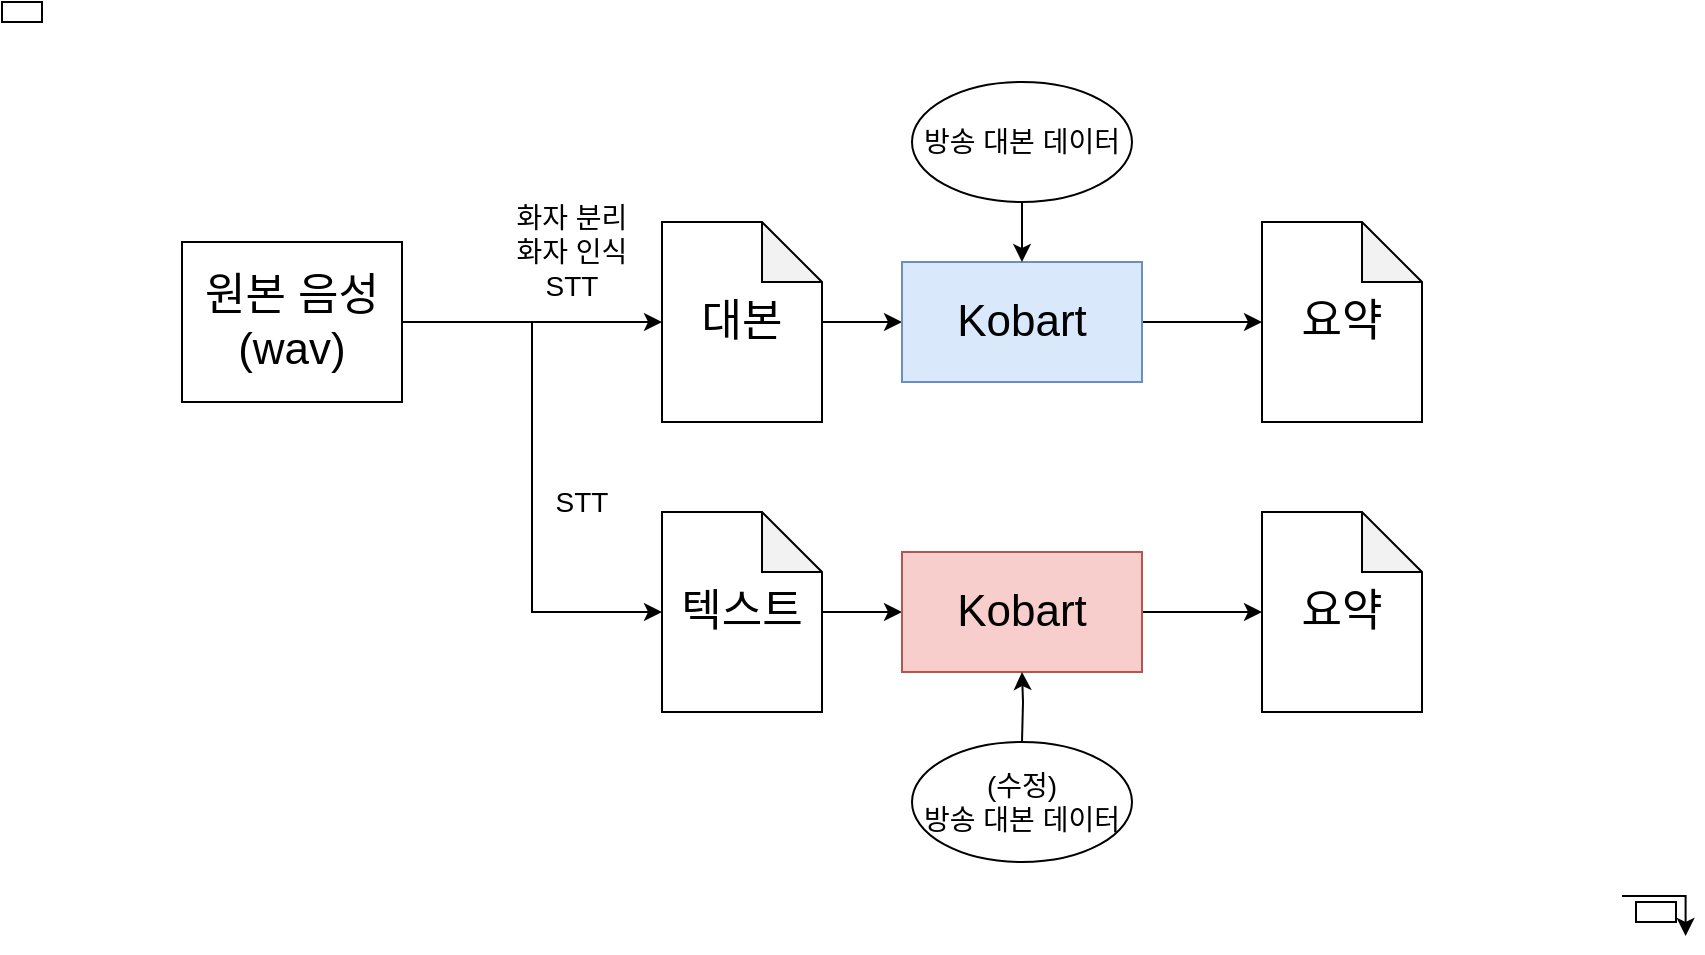 <mxfile version="21.3.8" type="device">
  <diagram name="페이지-1" id="ilTycXGcQEC7P1KjRxtY">
    <mxGraphModel dx="1050" dy="549" grid="1" gridSize="10" guides="1" tooltips="1" connect="1" arrows="1" fold="1" page="1" pageScale="1" pageWidth="827" pageHeight="1169" math="0" shadow="0">
      <root>
        <mxCell id="0" />
        <mxCell id="1" parent="0" />
        <mxCell id="XiqdvJZgYnGLgTElsW7T-5" style="edgeStyle=orthogonalEdgeStyle;rounded=0;orthogonalLoop=1;jettySize=auto;html=1;exitX=1;exitY=0.5;exitDx=0;exitDy=0;entryX=0;entryY=0.5;entryDx=0;entryDy=0;entryPerimeter=0;" parent="1" source="XiqdvJZgYnGLgTElsW7T-1" target="XiqdvJZgYnGLgTElsW7T-2" edge="1">
          <mxGeometry relative="1" as="geometry" />
        </mxCell>
        <mxCell id="FoSNxoamMuhkXlRKIg11-7" style="edgeStyle=orthogonalEdgeStyle;rounded=0;orthogonalLoop=1;jettySize=auto;html=1;entryX=0;entryY=0.5;entryDx=0;entryDy=0;entryPerimeter=0;" edge="1" parent="1" source="XiqdvJZgYnGLgTElsW7T-1" target="FoSNxoamMuhkXlRKIg11-5">
          <mxGeometry relative="1" as="geometry" />
        </mxCell>
        <mxCell id="XiqdvJZgYnGLgTElsW7T-1" value="&lt;font style=&quot;font-size: 22px;&quot;&gt;원본 음성&lt;br&gt;(wav)&lt;br&gt;&lt;/font&gt;" style="rounded=0;whiteSpace=wrap;html=1;" parent="1" vertex="1">
          <mxGeometry x="110" y="130" width="110" height="80" as="geometry" />
        </mxCell>
        <mxCell id="FoSNxoamMuhkXlRKIg11-14" value="" style="edgeStyle=orthogonalEdgeStyle;rounded=0;orthogonalLoop=1;jettySize=auto;html=1;" edge="1" parent="1" source="XiqdvJZgYnGLgTElsW7T-2" target="FoSNxoamMuhkXlRKIg11-11">
          <mxGeometry relative="1" as="geometry" />
        </mxCell>
        <mxCell id="XiqdvJZgYnGLgTElsW7T-2" value="&lt;font style=&quot;font-size: 22px;&quot;&gt;대본&lt;/font&gt;" style="shape=note;whiteSpace=wrap;html=1;backgroundOutline=1;darkOpacity=0.05;" parent="1" vertex="1">
          <mxGeometry x="350" y="120" width="80" height="100" as="geometry" />
        </mxCell>
        <mxCell id="XiqdvJZgYnGLgTElsW7T-14" value="&lt;font style=&quot;font-size: 14px;&quot;&gt;화자 분리&lt;br&gt;화자 인식&lt;br&gt;STT&lt;/font&gt;" style="text;html=1;strokeColor=none;fillColor=none;align=center;verticalAlign=middle;whiteSpace=wrap;rounded=0;" parent="1" vertex="1">
          <mxGeometry x="240" y="100" width="130" height="70" as="geometry" />
        </mxCell>
        <mxCell id="XiqdvJZgYnGLgTElsW7T-20" value="&lt;font style=&quot;font-size: 22px;&quot;&gt;요약&lt;/font&gt;" style="shape=note;whiteSpace=wrap;html=1;backgroundOutline=1;darkOpacity=0.05;" parent="1" vertex="1">
          <mxGeometry x="650" y="120" width="80" height="100" as="geometry" />
        </mxCell>
        <mxCell id="XiqdvJZgYnGLgTElsW7T-25" value="" style="rounded=0;whiteSpace=wrap;html=1;" parent="1" vertex="1">
          <mxGeometry x="20" y="10" width="20" height="10" as="geometry" />
        </mxCell>
        <mxCell id="FoSNxoamMuhkXlRKIg11-25" style="edgeStyle=orthogonalEdgeStyle;rounded=0;orthogonalLoop=1;jettySize=auto;html=1;exitX=0.75;exitY=1;exitDx=0;exitDy=0;" edge="1" parent="1" source="XiqdvJZgYnGLgTElsW7T-26">
          <mxGeometry relative="1" as="geometry">
            <mxPoint x="850" y="460" as="targetPoint" />
          </mxGeometry>
        </mxCell>
        <mxCell id="XiqdvJZgYnGLgTElsW7T-26" value="" style="rounded=0;whiteSpace=wrap;html=1;" parent="1" vertex="1">
          <mxGeometry x="837" y="460" width="20" height="10" as="geometry" />
        </mxCell>
        <mxCell id="FoSNxoamMuhkXlRKIg11-16" value="" style="edgeStyle=orthogonalEdgeStyle;rounded=0;orthogonalLoop=1;jettySize=auto;html=1;" edge="1" parent="1" source="FoSNxoamMuhkXlRKIg11-5" target="FoSNxoamMuhkXlRKIg11-12">
          <mxGeometry relative="1" as="geometry" />
        </mxCell>
        <mxCell id="FoSNxoamMuhkXlRKIg11-5" value="&lt;font style=&quot;font-size: 22px;&quot;&gt;텍스트&lt;/font&gt;" style="shape=note;whiteSpace=wrap;html=1;backgroundOutline=1;darkOpacity=0.05;" vertex="1" parent="1">
          <mxGeometry x="350" y="265" width="80" height="100" as="geometry" />
        </mxCell>
        <mxCell id="FoSNxoamMuhkXlRKIg11-6" value="&lt;font style=&quot;font-size: 22px;&quot;&gt;요약&lt;/font&gt;" style="shape=note;whiteSpace=wrap;html=1;backgroundOutline=1;darkOpacity=0.05;" vertex="1" parent="1">
          <mxGeometry x="650" y="265" width="80" height="100" as="geometry" />
        </mxCell>
        <mxCell id="FoSNxoamMuhkXlRKIg11-9" value="&lt;font style=&quot;font-size: 14px;&quot;&gt;STT&lt;/font&gt;" style="text;html=1;strokeColor=none;fillColor=none;align=center;verticalAlign=middle;whiteSpace=wrap;rounded=0;" vertex="1" parent="1">
          <mxGeometry x="280" y="245" width="60" height="30" as="geometry" />
        </mxCell>
        <mxCell id="FoSNxoamMuhkXlRKIg11-15" value="" style="edgeStyle=orthogonalEdgeStyle;rounded=0;orthogonalLoop=1;jettySize=auto;html=1;" edge="1" parent="1" source="FoSNxoamMuhkXlRKIg11-11" target="XiqdvJZgYnGLgTElsW7T-20">
          <mxGeometry relative="1" as="geometry" />
        </mxCell>
        <mxCell id="FoSNxoamMuhkXlRKIg11-11" value="&lt;font style=&quot;font-size: 22px;&quot;&gt;Kobart&lt;/font&gt;" style="rounded=0;whiteSpace=wrap;html=1;fillColor=#dae8fc;strokeColor=#6c8ebf;" vertex="1" parent="1">
          <mxGeometry x="470" y="140" width="120" height="60" as="geometry" />
        </mxCell>
        <mxCell id="FoSNxoamMuhkXlRKIg11-17" value="" style="edgeStyle=orthogonalEdgeStyle;rounded=0;orthogonalLoop=1;jettySize=auto;html=1;" edge="1" parent="1" source="FoSNxoamMuhkXlRKIg11-12" target="FoSNxoamMuhkXlRKIg11-6">
          <mxGeometry relative="1" as="geometry" />
        </mxCell>
        <mxCell id="FoSNxoamMuhkXlRKIg11-12" value="&lt;font style=&quot;font-size: 22px;&quot;&gt;Kobart&lt;/font&gt;" style="rounded=0;whiteSpace=wrap;html=1;fillColor=#f8cecc;strokeColor=#b85450;" vertex="1" parent="1">
          <mxGeometry x="470" y="285" width="120" height="60" as="geometry" />
        </mxCell>
        <mxCell id="FoSNxoamMuhkXlRKIg11-21" value="" style="edgeStyle=orthogonalEdgeStyle;rounded=0;orthogonalLoop=1;jettySize=auto;html=1;" edge="1" parent="1" source="FoSNxoamMuhkXlRKIg11-19" target="FoSNxoamMuhkXlRKIg11-11">
          <mxGeometry relative="1" as="geometry" />
        </mxCell>
        <mxCell id="FoSNxoamMuhkXlRKIg11-19" value="&lt;font style=&quot;font-size: 14px;&quot;&gt;방송 대본 데이터&lt;/font&gt;" style="ellipse;whiteSpace=wrap;html=1;" vertex="1" parent="1">
          <mxGeometry x="475" y="50" width="110" height="60" as="geometry" />
        </mxCell>
        <mxCell id="FoSNxoamMuhkXlRKIg11-22" value="" style="edgeStyle=orthogonalEdgeStyle;rounded=0;orthogonalLoop=1;jettySize=auto;html=1;" edge="1" parent="1" target="FoSNxoamMuhkXlRKIg11-12">
          <mxGeometry relative="1" as="geometry">
            <mxPoint x="530" y="380" as="sourcePoint" />
          </mxGeometry>
        </mxCell>
        <mxCell id="FoSNxoamMuhkXlRKIg11-23" value="&lt;font style=&quot;font-size: 14px;&quot;&gt;(수정)&lt;br&gt;방송 대본 데이터&lt;/font&gt;" style="ellipse;whiteSpace=wrap;html=1;" vertex="1" parent="1">
          <mxGeometry x="475" y="380" width="110" height="60" as="geometry" />
        </mxCell>
        <mxCell id="FoSNxoamMuhkXlRKIg11-24" style="edgeStyle=orthogonalEdgeStyle;rounded=0;orthogonalLoop=1;jettySize=auto;html=1;entryX=1.24;entryY=1.7;entryDx=0;entryDy=0;entryPerimeter=0;" edge="1" parent="1" target="XiqdvJZgYnGLgTElsW7T-26">
          <mxGeometry relative="1" as="geometry">
            <mxPoint x="830" y="457" as="sourcePoint" />
          </mxGeometry>
        </mxCell>
      </root>
    </mxGraphModel>
  </diagram>
</mxfile>
